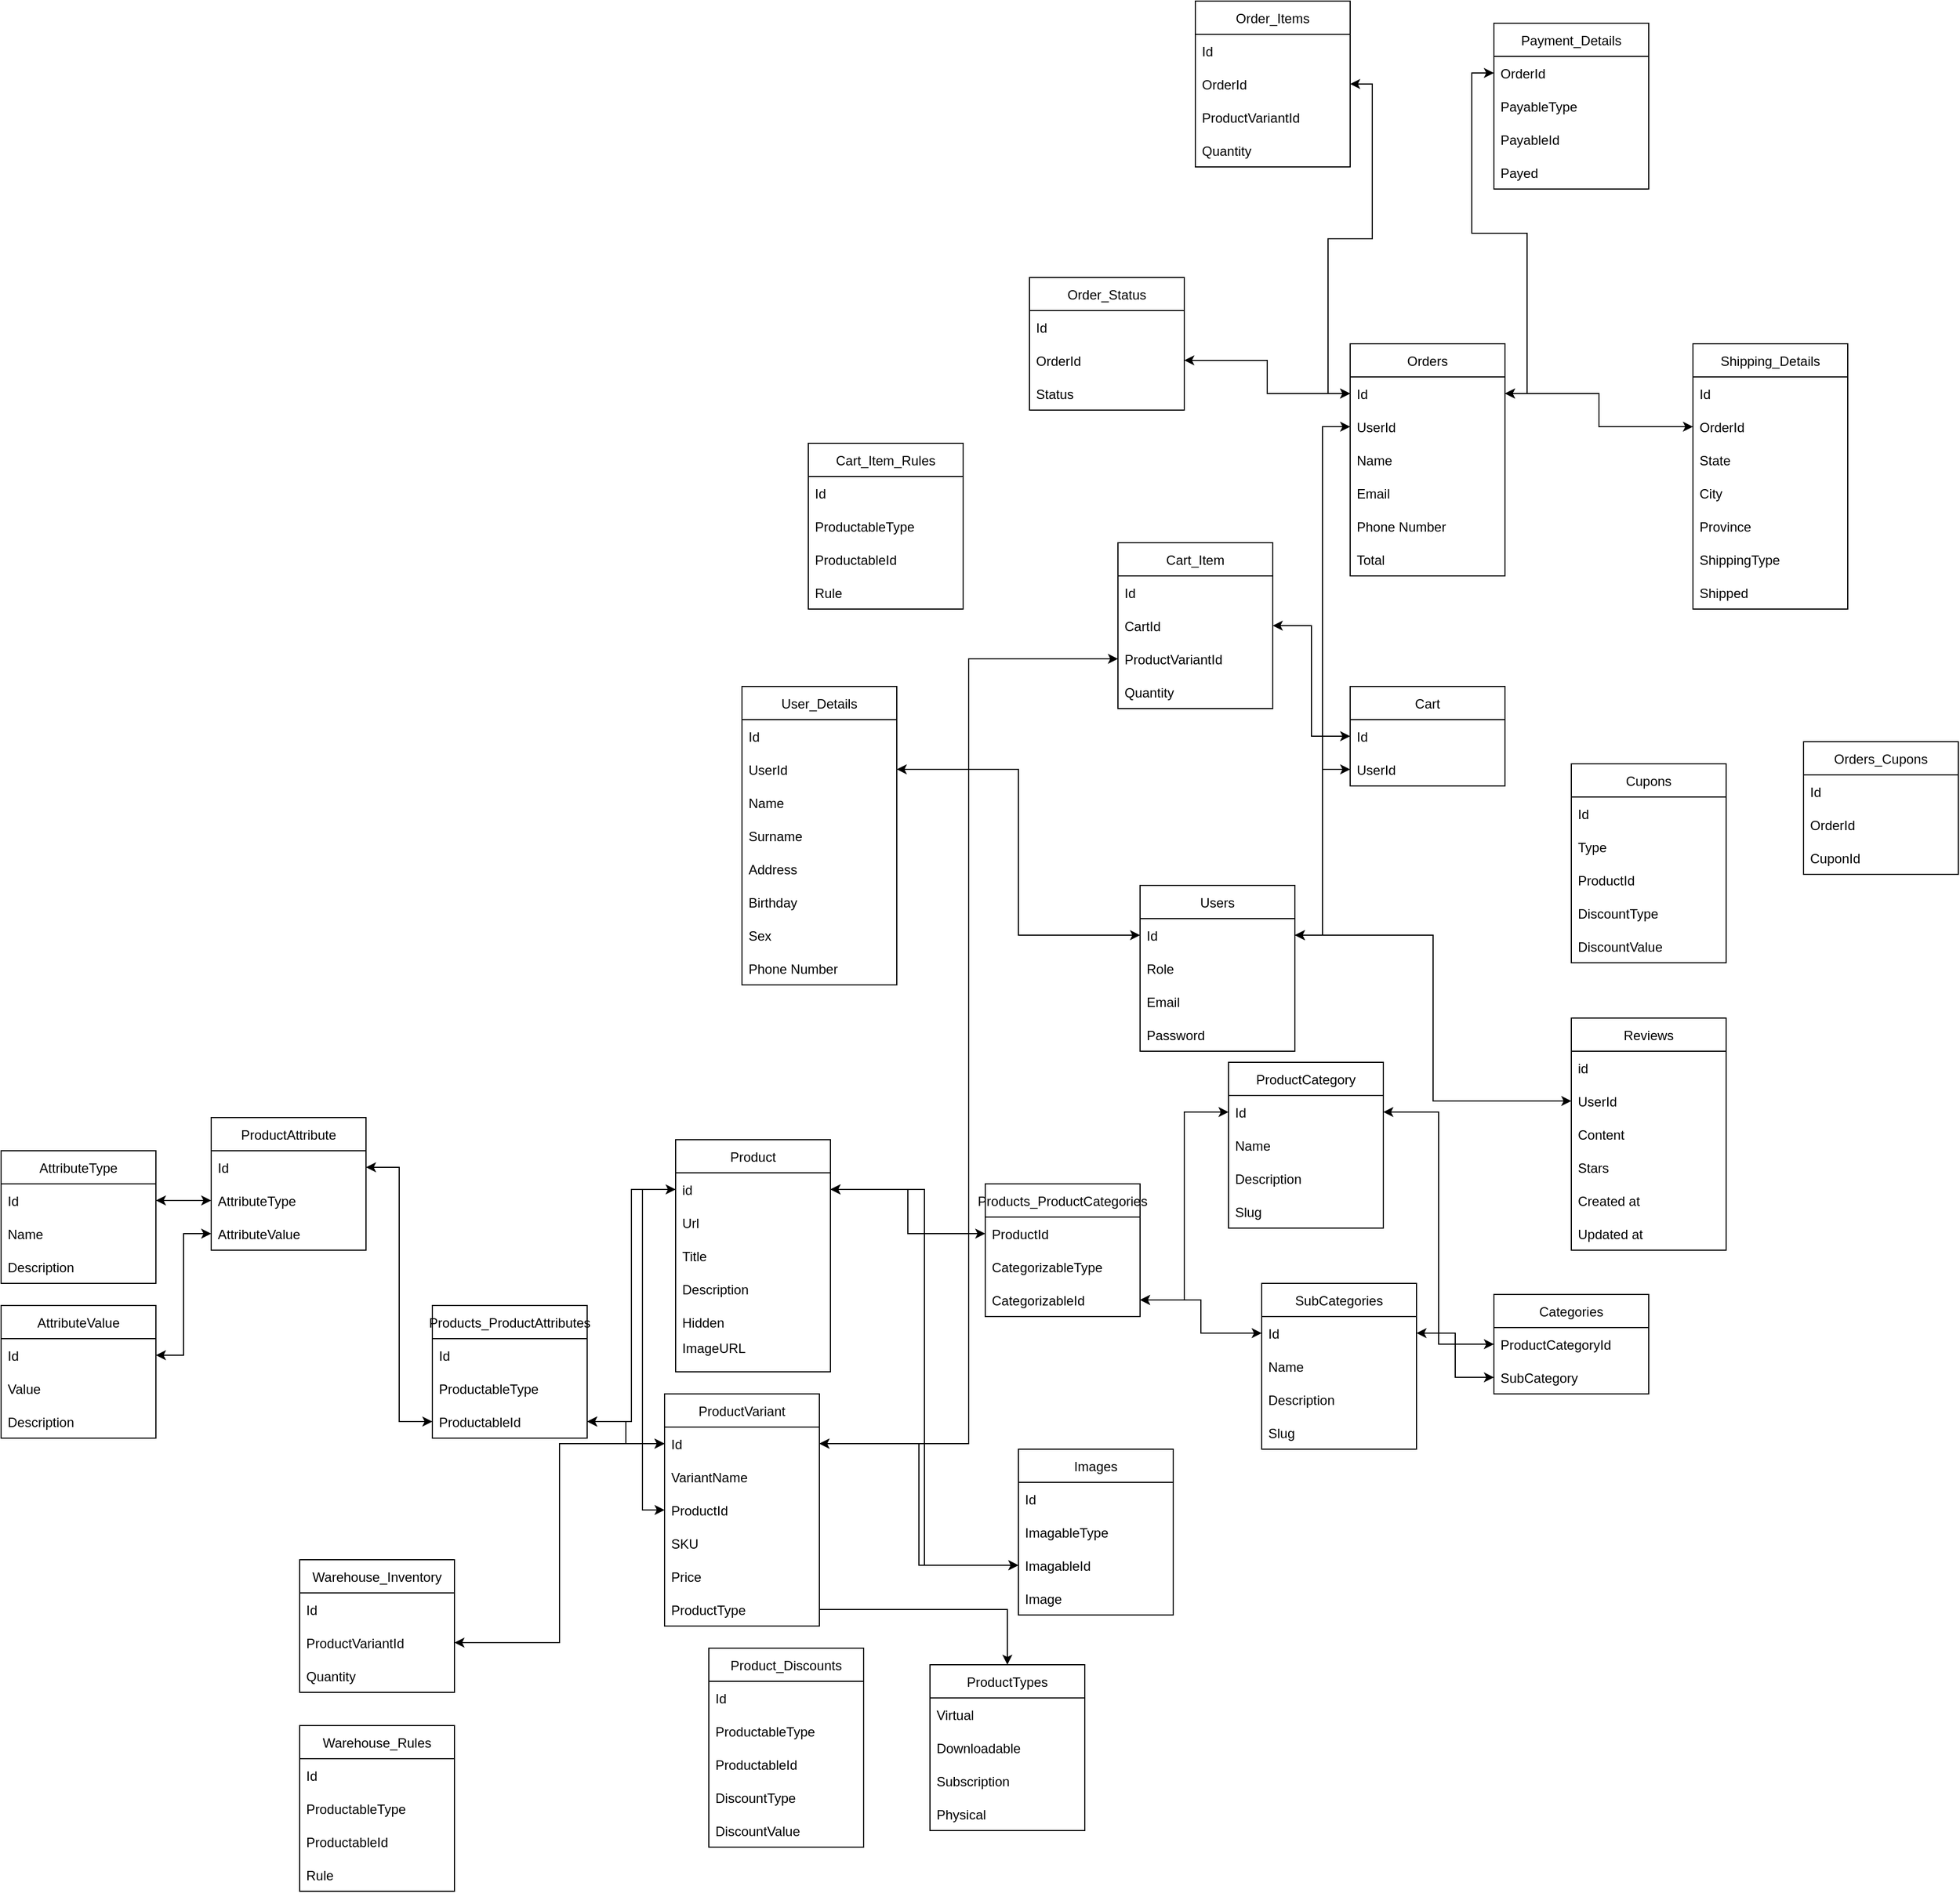 <mxfile version="20.5.1" type="device"><diagram name="Page-1" id="c4acf3e9-155e-7222-9cf6-157b1a14988f"><mxGraphModel dx="2272" dy="1862" grid="1" gridSize="10" guides="1" tooltips="1" connect="1" arrows="1" fold="1" page="1" pageScale="1" pageWidth="850" pageHeight="1100" background="none" math="0" shadow="0"><root><mxCell id="0"/><mxCell id="1" parent="0"/><mxCell id="267p7uYY_BhvJwHydD_r-7" value="Product" style="swimlane;fontStyle=0;childLayout=stackLayout;horizontal=1;startSize=30;horizontalStack=0;resizeParent=1;resizeParentMax=0;resizeLast=0;collapsible=1;marginBottom=0;" parent="1" vertex="1"><mxGeometry x="20" y="30" width="140" height="210" as="geometry"/></mxCell><mxCell id="267p7uYY_BhvJwHydD_r-8" value="id" style="text;strokeColor=none;fillColor=none;align=left;verticalAlign=middle;spacingLeft=4;spacingRight=4;overflow=hidden;points=[[0,0.5],[1,0.5]];portConstraint=eastwest;rotatable=0;" parent="267p7uYY_BhvJwHydD_r-7" vertex="1"><mxGeometry y="30" width="140" height="30" as="geometry"/></mxCell><mxCell id="267p7uYY_BhvJwHydD_r-135" value="Url" style="text;strokeColor=none;fillColor=none;align=left;verticalAlign=middle;spacingLeft=4;spacingRight=4;overflow=hidden;points=[[0,0.5],[1,0.5]];portConstraint=eastwest;rotatable=0;" parent="267p7uYY_BhvJwHydD_r-7" vertex="1"><mxGeometry y="60" width="140" height="30" as="geometry"/></mxCell><mxCell id="267p7uYY_BhvJwHydD_r-12" value="Title" style="text;strokeColor=none;fillColor=none;align=left;verticalAlign=middle;spacingLeft=4;spacingRight=4;overflow=hidden;points=[[0,0.5],[1,0.5]];portConstraint=eastwest;rotatable=0;" parent="267p7uYY_BhvJwHydD_r-7" vertex="1"><mxGeometry y="90" width="140" height="30" as="geometry"/></mxCell><mxCell id="267p7uYY_BhvJwHydD_r-10" value="Description" style="text;strokeColor=none;fillColor=none;align=left;verticalAlign=middle;spacingLeft=4;spacingRight=4;overflow=hidden;points=[[0,0.5],[1,0.5]];portConstraint=eastwest;rotatable=0;" parent="267p7uYY_BhvJwHydD_r-7" vertex="1"><mxGeometry y="120" width="140" height="30" as="geometry"/></mxCell><mxCell id="267p7uYY_BhvJwHydD_r-140" value="Hidden" style="text;strokeColor=none;fillColor=none;align=left;verticalAlign=middle;spacingLeft=4;spacingRight=4;overflow=hidden;points=[[0,0.5],[1,0.5]];portConstraint=eastwest;rotatable=0;" parent="267p7uYY_BhvJwHydD_r-7" vertex="1"><mxGeometry y="150" width="140" height="30" as="geometry"/></mxCell><mxCell id="26h3TBObjhRaQvZTEhC5-1" value="ImageURL&#10;" style="text;strokeColor=none;fillColor=none;align=left;verticalAlign=middle;spacingLeft=4;spacingRight=4;overflow=hidden;points=[[0,0.5],[1,0.5]];portConstraint=eastwest;rotatable=0;" parent="267p7uYY_BhvJwHydD_r-7" vertex="1"><mxGeometry y="180" width="140" height="30" as="geometry"/></mxCell><mxCell id="267p7uYY_BhvJwHydD_r-15" value="ProductVariant" style="swimlane;fontStyle=0;childLayout=stackLayout;horizontal=1;startSize=30;horizontalStack=0;resizeParent=1;resizeParentMax=0;resizeLast=0;collapsible=1;marginBottom=0;" parent="1" vertex="1"><mxGeometry x="10" y="260" width="140" height="210" as="geometry"/></mxCell><mxCell id="267p7uYY_BhvJwHydD_r-49" value="Id" style="text;strokeColor=none;fillColor=none;align=left;verticalAlign=middle;spacingLeft=4;spacingRight=4;overflow=hidden;points=[[0,0.5],[1,0.5]];portConstraint=eastwest;rotatable=0;" parent="267p7uYY_BhvJwHydD_r-15" vertex="1"><mxGeometry y="30" width="140" height="30" as="geometry"/></mxCell><mxCell id="267p7uYY_BhvJwHydD_r-16" value="VariantName" style="text;strokeColor=none;fillColor=none;align=left;verticalAlign=middle;spacingLeft=4;spacingRight=4;overflow=hidden;points=[[0,0.5],[1,0.5]];portConstraint=eastwest;rotatable=0;" parent="267p7uYY_BhvJwHydD_r-15" vertex="1"><mxGeometry y="60" width="140" height="30" as="geometry"/></mxCell><mxCell id="267p7uYY_BhvJwHydD_r-19" value="ProductId" style="text;strokeColor=none;fillColor=none;align=left;verticalAlign=middle;spacingLeft=4;spacingRight=4;overflow=hidden;points=[[0,0.5],[1,0.5]];portConstraint=eastwest;rotatable=0;" parent="267p7uYY_BhvJwHydD_r-15" vertex="1"><mxGeometry y="90" width="140" height="30" as="geometry"/></mxCell><mxCell id="267p7uYY_BhvJwHydD_r-47" value="SKU" style="text;strokeColor=none;fillColor=none;align=left;verticalAlign=middle;spacingLeft=4;spacingRight=4;overflow=hidden;points=[[0,0.5],[1,0.5]];portConstraint=eastwest;rotatable=0;" parent="267p7uYY_BhvJwHydD_r-15" vertex="1"><mxGeometry y="120" width="140" height="30" as="geometry"/></mxCell><mxCell id="26h3TBObjhRaQvZTEhC5-5" value="Price" style="text;strokeColor=none;fillColor=none;align=left;verticalAlign=middle;spacingLeft=4;spacingRight=4;overflow=hidden;points=[[0,0.5],[1,0.5]];portConstraint=eastwest;rotatable=0;" parent="267p7uYY_BhvJwHydD_r-15" vertex="1"><mxGeometry y="150" width="140" height="30" as="geometry"/></mxCell><mxCell id="267p7uYY_BhvJwHydD_r-18" value="ProductType" style="text;strokeColor=none;fillColor=none;align=left;verticalAlign=middle;spacingLeft=4;spacingRight=4;overflow=hidden;points=[[0,0.5],[1,0.5]];portConstraint=eastwest;rotatable=0;" parent="267p7uYY_BhvJwHydD_r-15" vertex="1"><mxGeometry y="180" width="140" height="30" as="geometry"/></mxCell><mxCell id="267p7uYY_BhvJwHydD_r-23" style="edgeStyle=orthogonalEdgeStyle;rounded=0;orthogonalLoop=1;jettySize=auto;html=1;exitX=0;exitY=0.5;exitDx=0;exitDy=0;startArrow=classic;startFill=1;" parent="1" source="267p7uYY_BhvJwHydD_r-19" target="267p7uYY_BhvJwHydD_r-8" edge="1"><mxGeometry relative="1" as="geometry"><mxPoint x="240" y="130" as="sourcePoint"/></mxGeometry></mxCell><mxCell id="267p7uYY_BhvJwHydD_r-24" value="ProductCategory" style="swimlane;fontStyle=0;childLayout=stackLayout;horizontal=1;startSize=30;horizontalStack=0;resizeParent=1;resizeParentMax=0;resizeLast=0;collapsible=1;marginBottom=0;" parent="1" vertex="1"><mxGeometry x="520" y="-40" width="140" height="150" as="geometry"/></mxCell><mxCell id="267p7uYY_BhvJwHydD_r-25" value="Id" style="text;strokeColor=none;fillColor=none;align=left;verticalAlign=middle;spacingLeft=4;spacingRight=4;overflow=hidden;points=[[0,0.5],[1,0.5]];portConstraint=eastwest;rotatable=0;" parent="267p7uYY_BhvJwHydD_r-24" vertex="1"><mxGeometry y="30" width="140" height="30" as="geometry"/></mxCell><mxCell id="267p7uYY_BhvJwHydD_r-188" value="Name" style="text;strokeColor=none;fillColor=none;align=left;verticalAlign=middle;spacingLeft=4;spacingRight=4;overflow=hidden;points=[[0,0.5],[1,0.5]];portConstraint=eastwest;rotatable=0;" parent="267p7uYY_BhvJwHydD_r-24" vertex="1"><mxGeometry y="60" width="140" height="30" as="geometry"/></mxCell><mxCell id="267p7uYY_BhvJwHydD_r-26" value="Description" style="text;strokeColor=none;fillColor=none;align=left;verticalAlign=middle;spacingLeft=4;spacingRight=4;overflow=hidden;points=[[0,0.5],[1,0.5]];portConstraint=eastwest;rotatable=0;" parent="267p7uYY_BhvJwHydD_r-24" vertex="1"><mxGeometry y="90" width="140" height="30" as="geometry"/></mxCell><mxCell id="267p7uYY_BhvJwHydD_r-87" value="Slug" style="text;strokeColor=none;fillColor=none;align=left;verticalAlign=middle;spacingLeft=4;spacingRight=4;overflow=hidden;points=[[0,0.5],[1,0.5]];portConstraint=eastwest;rotatable=0;" parent="267p7uYY_BhvJwHydD_r-24" vertex="1"><mxGeometry y="120" width="140" height="30" as="geometry"/></mxCell><mxCell id="267p7uYY_BhvJwHydD_r-28" value="Reviews" style="swimlane;fontStyle=0;childLayout=stackLayout;horizontal=1;startSize=30;horizontalStack=0;resizeParent=1;resizeParentMax=0;resizeLast=0;collapsible=1;marginBottom=0;" parent="1" vertex="1"><mxGeometry x="830" y="-80" width="140" height="210" as="geometry"/></mxCell><mxCell id="267p7uYY_BhvJwHydD_r-29" value="id" style="text;strokeColor=none;fillColor=none;align=left;verticalAlign=middle;spacingLeft=4;spacingRight=4;overflow=hidden;points=[[0,0.5],[1,0.5]];portConstraint=eastwest;rotatable=0;" parent="267p7uYY_BhvJwHydD_r-28" vertex="1"><mxGeometry y="30" width="140" height="30" as="geometry"/></mxCell><mxCell id="267p7uYY_BhvJwHydD_r-30" value="UserId" style="text;strokeColor=none;fillColor=none;align=left;verticalAlign=middle;spacingLeft=4;spacingRight=4;overflow=hidden;points=[[0,0.5],[1,0.5]];portConstraint=eastwest;rotatable=0;" parent="267p7uYY_BhvJwHydD_r-28" vertex="1"><mxGeometry y="60" width="140" height="30" as="geometry"/></mxCell><mxCell id="267p7uYY_BhvJwHydD_r-39" value="Content" style="text;strokeColor=none;fillColor=none;align=left;verticalAlign=middle;spacingLeft=4;spacingRight=4;overflow=hidden;points=[[0,0.5],[1,0.5]];portConstraint=eastwest;rotatable=0;" parent="267p7uYY_BhvJwHydD_r-28" vertex="1"><mxGeometry y="90" width="140" height="30" as="geometry"/></mxCell><mxCell id="267p7uYY_BhvJwHydD_r-146" value="Stars" style="text;strokeColor=none;fillColor=none;align=left;verticalAlign=middle;spacingLeft=4;spacingRight=4;overflow=hidden;points=[[0,0.5],[1,0.5]];portConstraint=eastwest;rotatable=0;" parent="267p7uYY_BhvJwHydD_r-28" vertex="1"><mxGeometry y="120" width="140" height="30" as="geometry"/></mxCell><mxCell id="267p7uYY_BhvJwHydD_r-38" value="Created at" style="text;strokeColor=none;fillColor=none;align=left;verticalAlign=middle;spacingLeft=4;spacingRight=4;overflow=hidden;points=[[0,0.5],[1,0.5]];portConstraint=eastwest;rotatable=0;" parent="267p7uYY_BhvJwHydD_r-28" vertex="1"><mxGeometry y="150" width="140" height="30" as="geometry"/></mxCell><mxCell id="267p7uYY_BhvJwHydD_r-31" value="Updated at" style="text;strokeColor=none;fillColor=none;align=left;verticalAlign=middle;spacingLeft=4;spacingRight=4;overflow=hidden;points=[[0,0.5],[1,0.5]];portConstraint=eastwest;rotatable=0;" parent="267p7uYY_BhvJwHydD_r-28" vertex="1"><mxGeometry y="180" width="140" height="30" as="geometry"/></mxCell><mxCell id="267p7uYY_BhvJwHydD_r-32" value="Users" style="swimlane;fontStyle=0;childLayout=stackLayout;horizontal=1;startSize=30;horizontalStack=0;resizeParent=1;resizeParentMax=0;resizeLast=0;collapsible=1;marginBottom=0;" parent="1" vertex="1"><mxGeometry x="440" y="-200" width="140" height="150" as="geometry"/></mxCell><mxCell id="267p7uYY_BhvJwHydD_r-33" value="Id" style="text;strokeColor=none;fillColor=none;align=left;verticalAlign=middle;spacingLeft=4;spacingRight=4;overflow=hidden;points=[[0,0.5],[1,0.5]];portConstraint=eastwest;rotatable=0;" parent="267p7uYY_BhvJwHydD_r-32" vertex="1"><mxGeometry y="30" width="140" height="30" as="geometry"/></mxCell><mxCell id="267p7uYY_BhvJwHydD_r-34" value="Role" style="text;strokeColor=none;fillColor=none;align=left;verticalAlign=middle;spacingLeft=4;spacingRight=4;overflow=hidden;points=[[0,0.5],[1,0.5]];portConstraint=eastwest;rotatable=0;" parent="267p7uYY_BhvJwHydD_r-32" vertex="1"><mxGeometry y="60" width="140" height="30" as="geometry"/></mxCell><mxCell id="267p7uYY_BhvJwHydD_r-36" value="Email" style="text;strokeColor=none;fillColor=none;align=left;verticalAlign=middle;spacingLeft=4;spacingRight=4;overflow=hidden;points=[[0,0.5],[1,0.5]];portConstraint=eastwest;rotatable=0;" parent="267p7uYY_BhvJwHydD_r-32" vertex="1"><mxGeometry y="90" width="140" height="30" as="geometry"/></mxCell><mxCell id="267p7uYY_BhvJwHydD_r-35" value="Password" style="text;strokeColor=none;fillColor=none;align=left;verticalAlign=middle;spacingLeft=4;spacingRight=4;overflow=hidden;points=[[0,0.5],[1,0.5]];portConstraint=eastwest;rotatable=0;" parent="267p7uYY_BhvJwHydD_r-32" vertex="1"><mxGeometry y="120" width="140" height="30" as="geometry"/></mxCell><mxCell id="267p7uYY_BhvJwHydD_r-37" style="edgeStyle=orthogonalEdgeStyle;rounded=0;orthogonalLoop=1;jettySize=auto;html=1;startArrow=classic;startFill=1;" parent="1" source="267p7uYY_BhvJwHydD_r-30" target="267p7uYY_BhvJwHydD_r-33" edge="1"><mxGeometry relative="1" as="geometry"/></mxCell><mxCell id="267p7uYY_BhvJwHydD_r-41" value="Products_ProductCategories" style="swimlane;fontStyle=0;childLayout=stackLayout;horizontal=1;startSize=30;horizontalStack=0;resizeParent=1;resizeParentMax=0;resizeLast=0;collapsible=1;marginBottom=0;" parent="1" vertex="1"><mxGeometry x="300" y="70" width="140" height="120" as="geometry"/></mxCell><mxCell id="267p7uYY_BhvJwHydD_r-42" value="ProductId" style="text;strokeColor=none;fillColor=none;align=left;verticalAlign=middle;spacingLeft=4;spacingRight=4;overflow=hidden;points=[[0,0.5],[1,0.5]];portConstraint=eastwest;rotatable=0;" parent="267p7uYY_BhvJwHydD_r-41" vertex="1"><mxGeometry y="30" width="140" height="30" as="geometry"/></mxCell><mxCell id="267p7uYY_BhvJwHydD_r-190" value="CategorizableType" style="text;strokeColor=none;fillColor=none;align=left;verticalAlign=middle;spacingLeft=4;spacingRight=4;overflow=hidden;points=[[0,0.5],[1,0.5]];portConstraint=eastwest;rotatable=0;" parent="267p7uYY_BhvJwHydD_r-41" vertex="1"><mxGeometry y="60" width="140" height="30" as="geometry"/></mxCell><mxCell id="267p7uYY_BhvJwHydD_r-43" value="CategorizableId" style="text;strokeColor=none;fillColor=none;align=left;verticalAlign=middle;spacingLeft=4;spacingRight=4;overflow=hidden;points=[[0,0.5],[1,0.5]];portConstraint=eastwest;rotatable=0;" parent="267p7uYY_BhvJwHydD_r-41" vertex="1"><mxGeometry y="90" width="140" height="30" as="geometry"/></mxCell><mxCell id="267p7uYY_BhvJwHydD_r-45" style="edgeStyle=orthogonalEdgeStyle;rounded=0;orthogonalLoop=1;jettySize=auto;html=1;startArrow=classic;startFill=1;" parent="1" source="267p7uYY_BhvJwHydD_r-25" target="267p7uYY_BhvJwHydD_r-43" edge="1"><mxGeometry relative="1" as="geometry"/></mxCell><mxCell id="267p7uYY_BhvJwHydD_r-46" style="edgeStyle=orthogonalEdgeStyle;rounded=0;orthogonalLoop=1;jettySize=auto;html=1;startArrow=classic;startFill=1;" parent="1" source="267p7uYY_BhvJwHydD_r-8" target="267p7uYY_BhvJwHydD_r-42" edge="1"><mxGeometry relative="1" as="geometry"/></mxCell><mxCell id="267p7uYY_BhvJwHydD_r-50" value="Images" style="swimlane;fontStyle=0;childLayout=stackLayout;horizontal=1;startSize=30;horizontalStack=0;resizeParent=1;resizeParentMax=0;resizeLast=0;collapsible=1;marginBottom=0;" parent="1" vertex="1"><mxGeometry x="330" y="310" width="140" height="150" as="geometry"/></mxCell><mxCell id="267p7uYY_BhvJwHydD_r-52" value="Id" style="text;strokeColor=none;fillColor=none;align=left;verticalAlign=middle;spacingLeft=4;spacingRight=4;overflow=hidden;points=[[0,0.5],[1,0.5]];portConstraint=eastwest;rotatable=0;" parent="267p7uYY_BhvJwHydD_r-50" vertex="1"><mxGeometry y="30" width="140" height="30" as="geometry"/></mxCell><mxCell id="267p7uYY_BhvJwHydD_r-53" value="ImagableType" style="text;strokeColor=none;fillColor=none;align=left;verticalAlign=middle;spacingLeft=4;spacingRight=4;overflow=hidden;points=[[0,0.5],[1,0.5]];portConstraint=eastwest;rotatable=0;" parent="267p7uYY_BhvJwHydD_r-50" vertex="1"><mxGeometry y="60" width="140" height="30" as="geometry"/></mxCell><mxCell id="267p7uYY_BhvJwHydD_r-55" value="ImagableId" style="text;strokeColor=none;fillColor=none;align=left;verticalAlign=middle;spacingLeft=4;spacingRight=4;overflow=hidden;points=[[0,0.5],[1,0.5]];portConstraint=eastwest;rotatable=0;" parent="267p7uYY_BhvJwHydD_r-50" vertex="1"><mxGeometry y="90" width="140" height="30" as="geometry"/></mxCell><mxCell id="267p7uYY_BhvJwHydD_r-54" value="Image" style="text;strokeColor=none;fillColor=none;align=left;verticalAlign=middle;spacingLeft=4;spacingRight=4;overflow=hidden;points=[[0,0.5],[1,0.5]];portConstraint=eastwest;rotatable=0;" parent="267p7uYY_BhvJwHydD_r-50" vertex="1"><mxGeometry y="120" width="140" height="30" as="geometry"/></mxCell><mxCell id="267p7uYY_BhvJwHydD_r-57" style="edgeStyle=orthogonalEdgeStyle;rounded=0;orthogonalLoop=1;jettySize=auto;html=1;startArrow=classic;startFill=1;" parent="1" source="267p7uYY_BhvJwHydD_r-55" target="267p7uYY_BhvJwHydD_r-49" edge="1"><mxGeometry relative="1" as="geometry"/></mxCell><mxCell id="267p7uYY_BhvJwHydD_r-58" style="edgeStyle=orthogonalEdgeStyle;rounded=0;orthogonalLoop=1;jettySize=auto;html=1;startArrow=classic;startFill=1;" parent="1" source="267p7uYY_BhvJwHydD_r-8" target="267p7uYY_BhvJwHydD_r-55" edge="1"><mxGeometry relative="1" as="geometry"/></mxCell><mxCell id="267p7uYY_BhvJwHydD_r-59" value="ProductAttribute" style="swimlane;fontStyle=0;childLayout=stackLayout;horizontal=1;startSize=30;horizontalStack=0;resizeParent=1;resizeParentMax=0;resizeLast=0;collapsible=1;marginBottom=0;" parent="1" vertex="1"><mxGeometry x="-400" y="10" width="140" height="120" as="geometry"/></mxCell><mxCell id="267p7uYY_BhvJwHydD_r-60" value="Id" style="text;strokeColor=none;fillColor=none;align=left;verticalAlign=middle;spacingLeft=4;spacingRight=4;overflow=hidden;points=[[0,0.5],[1,0.5]];portConstraint=eastwest;rotatable=0;" parent="267p7uYY_BhvJwHydD_r-59" vertex="1"><mxGeometry y="30" width="140" height="30" as="geometry"/></mxCell><mxCell id="267p7uYY_BhvJwHydD_r-61" value="AttributeType" style="text;strokeColor=none;fillColor=none;align=left;verticalAlign=middle;spacingLeft=4;spacingRight=4;overflow=hidden;points=[[0,0.5],[1,0.5]];portConstraint=eastwest;rotatable=0;" parent="267p7uYY_BhvJwHydD_r-59" vertex="1"><mxGeometry y="60" width="140" height="30" as="geometry"/></mxCell><mxCell id="267p7uYY_BhvJwHydD_r-62" value="AttributeValue" style="text;strokeColor=none;fillColor=none;align=left;verticalAlign=middle;spacingLeft=4;spacingRight=4;overflow=hidden;points=[[0,0.5],[1,0.5]];portConstraint=eastwest;rotatable=0;" parent="267p7uYY_BhvJwHydD_r-59" vertex="1"><mxGeometry y="90" width="140" height="30" as="geometry"/></mxCell><mxCell id="267p7uYY_BhvJwHydD_r-63" value="AttributeType" style="swimlane;fontStyle=0;childLayout=stackLayout;horizontal=1;startSize=30;horizontalStack=0;resizeParent=1;resizeParentMax=0;resizeLast=0;collapsible=1;marginBottom=0;" parent="1" vertex="1"><mxGeometry x="-590" y="40" width="140" height="120" as="geometry"/></mxCell><mxCell id="267p7uYY_BhvJwHydD_r-64" value="Id " style="text;strokeColor=none;fillColor=none;align=left;verticalAlign=middle;spacingLeft=4;spacingRight=4;overflow=hidden;points=[[0,0.5],[1,0.5]];portConstraint=eastwest;rotatable=0;" parent="267p7uYY_BhvJwHydD_r-63" vertex="1"><mxGeometry y="30" width="140" height="30" as="geometry"/></mxCell><mxCell id="267p7uYY_BhvJwHydD_r-65" value="Name" style="text;strokeColor=none;fillColor=none;align=left;verticalAlign=middle;spacingLeft=4;spacingRight=4;overflow=hidden;points=[[0,0.5],[1,0.5]];portConstraint=eastwest;rotatable=0;" parent="267p7uYY_BhvJwHydD_r-63" vertex="1"><mxGeometry y="60" width="140" height="30" as="geometry"/></mxCell><mxCell id="267p7uYY_BhvJwHydD_r-66" value="Description" style="text;strokeColor=none;fillColor=none;align=left;verticalAlign=middle;spacingLeft=4;spacingRight=4;overflow=hidden;points=[[0,0.5],[1,0.5]];portConstraint=eastwest;rotatable=0;" parent="267p7uYY_BhvJwHydD_r-63" vertex="1"><mxGeometry y="90" width="140" height="30" as="geometry"/></mxCell><mxCell id="267p7uYY_BhvJwHydD_r-67" value="AttributeValue" style="swimlane;fontStyle=0;childLayout=stackLayout;horizontal=1;startSize=30;horizontalStack=0;resizeParent=1;resizeParentMax=0;resizeLast=0;collapsible=1;marginBottom=0;" parent="1" vertex="1"><mxGeometry x="-590" y="180" width="140" height="120" as="geometry"/></mxCell><mxCell id="267p7uYY_BhvJwHydD_r-68" value="Id " style="text;strokeColor=none;fillColor=none;align=left;verticalAlign=middle;spacingLeft=4;spacingRight=4;overflow=hidden;points=[[0,0.5],[1,0.5]];portConstraint=eastwest;rotatable=0;" parent="267p7uYY_BhvJwHydD_r-67" vertex="1"><mxGeometry y="30" width="140" height="30" as="geometry"/></mxCell><mxCell id="267p7uYY_BhvJwHydD_r-69" value="Value" style="text;strokeColor=none;fillColor=none;align=left;verticalAlign=middle;spacingLeft=4;spacingRight=4;overflow=hidden;points=[[0,0.5],[1,0.5]];portConstraint=eastwest;rotatable=0;" parent="267p7uYY_BhvJwHydD_r-67" vertex="1"><mxGeometry y="60" width="140" height="30" as="geometry"/></mxCell><mxCell id="267p7uYY_BhvJwHydD_r-70" value="Description" style="text;strokeColor=none;fillColor=none;align=left;verticalAlign=middle;spacingLeft=4;spacingRight=4;overflow=hidden;points=[[0,0.5],[1,0.5]];portConstraint=eastwest;rotatable=0;" parent="267p7uYY_BhvJwHydD_r-67" vertex="1"><mxGeometry y="90" width="140" height="30" as="geometry"/></mxCell><mxCell id="267p7uYY_BhvJwHydD_r-72" style="edgeStyle=orthogonalEdgeStyle;rounded=0;orthogonalLoop=1;jettySize=auto;html=1;startArrow=classic;startFill=1;" parent="1" source="267p7uYY_BhvJwHydD_r-61" target="267p7uYY_BhvJwHydD_r-64" edge="1"><mxGeometry relative="1" as="geometry"/></mxCell><mxCell id="267p7uYY_BhvJwHydD_r-73" style="edgeStyle=orthogonalEdgeStyle;rounded=0;orthogonalLoop=1;jettySize=auto;html=1;startArrow=classic;startFill=1;" parent="1" source="267p7uYY_BhvJwHydD_r-62" target="267p7uYY_BhvJwHydD_r-68" edge="1"><mxGeometry relative="1" as="geometry"/></mxCell><mxCell id="267p7uYY_BhvJwHydD_r-74" value="Products_ProductAttributes" style="swimlane;fontStyle=0;childLayout=stackLayout;horizontal=1;startSize=30;horizontalStack=0;resizeParent=1;resizeParentMax=0;resizeLast=0;collapsible=1;marginBottom=0;" parent="1" vertex="1"><mxGeometry x="-200" y="180" width="140" height="120" as="geometry"/></mxCell><mxCell id="267p7uYY_BhvJwHydD_r-75" value="Id" style="text;strokeColor=none;fillColor=none;align=left;verticalAlign=middle;spacingLeft=4;spacingRight=4;overflow=hidden;points=[[0,0.5],[1,0.5]];portConstraint=eastwest;rotatable=0;" parent="267p7uYY_BhvJwHydD_r-74" vertex="1"><mxGeometry y="30" width="140" height="30" as="geometry"/></mxCell><mxCell id="267p7uYY_BhvJwHydD_r-76" value="ProductableType" style="text;strokeColor=none;fillColor=none;align=left;verticalAlign=middle;spacingLeft=4;spacingRight=4;overflow=hidden;points=[[0,0.5],[1,0.5]];portConstraint=eastwest;rotatable=0;" parent="267p7uYY_BhvJwHydD_r-74" vertex="1"><mxGeometry y="60" width="140" height="30" as="geometry"/></mxCell><mxCell id="267p7uYY_BhvJwHydD_r-77" value="ProductableId" style="text;strokeColor=none;fillColor=none;align=left;verticalAlign=middle;spacingLeft=4;spacingRight=4;overflow=hidden;points=[[0,0.5],[1,0.5]];portConstraint=eastwest;rotatable=0;" parent="267p7uYY_BhvJwHydD_r-74" vertex="1"><mxGeometry y="90" width="140" height="30" as="geometry"/></mxCell><mxCell id="267p7uYY_BhvJwHydD_r-78" style="edgeStyle=orthogonalEdgeStyle;rounded=0;orthogonalLoop=1;jettySize=auto;html=1;startArrow=classic;startFill=1;" parent="1" source="267p7uYY_BhvJwHydD_r-77" target="267p7uYY_BhvJwHydD_r-60" edge="1"><mxGeometry relative="1" as="geometry"/></mxCell><mxCell id="267p7uYY_BhvJwHydD_r-79" style="edgeStyle=orthogonalEdgeStyle;rounded=0;orthogonalLoop=1;jettySize=auto;html=1;startArrow=classic;startFill=1;" parent="1" source="267p7uYY_BhvJwHydD_r-77" target="267p7uYY_BhvJwHydD_r-49" edge="1"><mxGeometry relative="1" as="geometry"/></mxCell><mxCell id="267p7uYY_BhvJwHydD_r-80" value="User_Details" style="swimlane;fontStyle=0;childLayout=stackLayout;horizontal=1;startSize=30;horizontalStack=0;resizeParent=1;resizeParentMax=0;resizeLast=0;collapsible=1;marginBottom=0;" parent="1" vertex="1"><mxGeometry x="80" y="-380" width="140" height="270" as="geometry"/></mxCell><mxCell id="267p7uYY_BhvJwHydD_r-81" value="Id" style="text;strokeColor=none;fillColor=none;align=left;verticalAlign=middle;spacingLeft=4;spacingRight=4;overflow=hidden;points=[[0,0.5],[1,0.5]];portConstraint=eastwest;rotatable=0;" parent="267p7uYY_BhvJwHydD_r-80" vertex="1"><mxGeometry y="30" width="140" height="30" as="geometry"/></mxCell><mxCell id="267p7uYY_BhvJwHydD_r-82" value="UserId" style="text;strokeColor=none;fillColor=none;align=left;verticalAlign=middle;spacingLeft=4;spacingRight=4;overflow=hidden;points=[[0,0.5],[1,0.5]];portConstraint=eastwest;rotatable=0;" parent="267p7uYY_BhvJwHydD_r-80" vertex="1"><mxGeometry y="60" width="140" height="30" as="geometry"/></mxCell><mxCell id="267p7uYY_BhvJwHydD_r-83" value="Name" style="text;strokeColor=none;fillColor=none;align=left;verticalAlign=middle;spacingLeft=4;spacingRight=4;overflow=hidden;points=[[0,0.5],[1,0.5]];portConstraint=eastwest;rotatable=0;" parent="267p7uYY_BhvJwHydD_r-80" vertex="1"><mxGeometry y="90" width="140" height="30" as="geometry"/></mxCell><mxCell id="267p7uYY_BhvJwHydD_r-103" value="Surname" style="text;strokeColor=none;fillColor=none;align=left;verticalAlign=middle;spacingLeft=4;spacingRight=4;overflow=hidden;points=[[0,0.5],[1,0.5]];portConstraint=eastwest;rotatable=0;" parent="267p7uYY_BhvJwHydD_r-80" vertex="1"><mxGeometry y="120" width="140" height="30" as="geometry"/></mxCell><mxCell id="267p7uYY_BhvJwHydD_r-102" value="Address" style="text;strokeColor=none;fillColor=none;align=left;verticalAlign=middle;spacingLeft=4;spacingRight=4;overflow=hidden;points=[[0,0.5],[1,0.5]];portConstraint=eastwest;rotatable=0;" parent="267p7uYY_BhvJwHydD_r-80" vertex="1"><mxGeometry y="150" width="140" height="30" as="geometry"/></mxCell><mxCell id="267p7uYY_BhvJwHydD_r-100" value="Birthday" style="text;strokeColor=none;fillColor=none;align=left;verticalAlign=middle;spacingLeft=4;spacingRight=4;overflow=hidden;points=[[0,0.5],[1,0.5]];portConstraint=eastwest;rotatable=0;" parent="267p7uYY_BhvJwHydD_r-80" vertex="1"><mxGeometry y="180" width="140" height="30" as="geometry"/></mxCell><mxCell id="267p7uYY_BhvJwHydD_r-101" value="Sex" style="text;strokeColor=none;fillColor=none;align=left;verticalAlign=middle;spacingLeft=4;spacingRight=4;overflow=hidden;points=[[0,0.5],[1,0.5]];portConstraint=eastwest;rotatable=0;" parent="267p7uYY_BhvJwHydD_r-80" vertex="1"><mxGeometry y="210" width="140" height="30" as="geometry"/></mxCell><mxCell id="267p7uYY_BhvJwHydD_r-123" value="Phone Number" style="text;strokeColor=none;fillColor=none;align=left;verticalAlign=middle;spacingLeft=4;spacingRight=4;overflow=hidden;points=[[0,0.5],[1,0.5]];portConstraint=eastwest;rotatable=0;" parent="267p7uYY_BhvJwHydD_r-80" vertex="1"><mxGeometry y="240" width="140" height="30" as="geometry"/></mxCell><mxCell id="267p7uYY_BhvJwHydD_r-85" style="edgeStyle=orthogonalEdgeStyle;rounded=0;orthogonalLoop=1;jettySize=auto;html=1;entryX=0;entryY=0.5;entryDx=0;entryDy=0;startArrow=classic;startFill=1;" parent="1" source="267p7uYY_BhvJwHydD_r-82" target="267p7uYY_BhvJwHydD_r-33" edge="1"><mxGeometry relative="1" as="geometry"/></mxCell><mxCell id="267p7uYY_BhvJwHydD_r-89" value="Cart" style="swimlane;fontStyle=0;childLayout=stackLayout;horizontal=1;startSize=30;horizontalStack=0;resizeParent=1;resizeParentMax=0;resizeLast=0;collapsible=1;marginBottom=0;" parent="1" vertex="1"><mxGeometry x="630" y="-380" width="140" height="90" as="geometry"/></mxCell><mxCell id="267p7uYY_BhvJwHydD_r-90" value="Id" style="text;strokeColor=none;fillColor=none;align=left;verticalAlign=middle;spacingLeft=4;spacingRight=4;overflow=hidden;points=[[0,0.5],[1,0.5]];portConstraint=eastwest;rotatable=0;" parent="267p7uYY_BhvJwHydD_r-89" vertex="1"><mxGeometry y="30" width="140" height="30" as="geometry"/></mxCell><mxCell id="267p7uYY_BhvJwHydD_r-91" value="UserId" style="text;strokeColor=none;fillColor=none;align=left;verticalAlign=middle;spacingLeft=4;spacingRight=4;overflow=hidden;points=[[0,0.5],[1,0.5]];portConstraint=eastwest;rotatable=0;" parent="267p7uYY_BhvJwHydD_r-89" vertex="1"><mxGeometry y="60" width="140" height="30" as="geometry"/></mxCell><mxCell id="267p7uYY_BhvJwHydD_r-93" style="edgeStyle=orthogonalEdgeStyle;rounded=0;orthogonalLoop=1;jettySize=auto;html=1;startArrow=none;startFill=0;endArrow=classic;endFill=1;" parent="1" source="267p7uYY_BhvJwHydD_r-33" target="267p7uYY_BhvJwHydD_r-91" edge="1"><mxGeometry relative="1" as="geometry"/></mxCell><mxCell id="267p7uYY_BhvJwHydD_r-94" value="Cart_Item" style="swimlane;fontStyle=0;childLayout=stackLayout;horizontal=1;startSize=30;horizontalStack=0;resizeParent=1;resizeParentMax=0;resizeLast=0;collapsible=1;marginBottom=0;" parent="1" vertex="1"><mxGeometry x="420" y="-510" width="140" height="150" as="geometry"/></mxCell><mxCell id="267p7uYY_BhvJwHydD_r-95" value="Id" style="text;strokeColor=none;fillColor=none;align=left;verticalAlign=middle;spacingLeft=4;spacingRight=4;overflow=hidden;points=[[0,0.5],[1,0.5]];portConstraint=eastwest;rotatable=0;" parent="267p7uYY_BhvJwHydD_r-94" vertex="1"><mxGeometry y="30" width="140" height="30" as="geometry"/></mxCell><mxCell id="267p7uYY_BhvJwHydD_r-96" value="CartId" style="text;strokeColor=none;fillColor=none;align=left;verticalAlign=middle;spacingLeft=4;spacingRight=4;overflow=hidden;points=[[0,0.5],[1,0.5]];portConstraint=eastwest;rotatable=0;" parent="267p7uYY_BhvJwHydD_r-94" vertex="1"><mxGeometry y="60" width="140" height="30" as="geometry"/></mxCell><mxCell id="267p7uYY_BhvJwHydD_r-97" value="ProductVariantId" style="text;strokeColor=none;fillColor=none;align=left;verticalAlign=middle;spacingLeft=4;spacingRight=4;overflow=hidden;points=[[0,0.5],[1,0.5]];portConstraint=eastwest;rotatable=0;" parent="267p7uYY_BhvJwHydD_r-94" vertex="1"><mxGeometry y="90" width="140" height="30" as="geometry"/></mxCell><mxCell id="267p7uYY_BhvJwHydD_r-167" value="Quantity" style="text;strokeColor=none;fillColor=none;align=left;verticalAlign=middle;spacingLeft=4;spacingRight=4;overflow=hidden;points=[[0,0.5],[1,0.5]];portConstraint=eastwest;rotatable=0;" parent="267p7uYY_BhvJwHydD_r-94" vertex="1"><mxGeometry y="120" width="140" height="30" as="geometry"/></mxCell><mxCell id="267p7uYY_BhvJwHydD_r-98" style="edgeStyle=orthogonalEdgeStyle;rounded=0;orthogonalLoop=1;jettySize=auto;html=1;entryX=0;entryY=0.5;entryDx=0;entryDy=0;startArrow=classic;startFill=1;endArrow=classic;endFill=1;" parent="1" source="267p7uYY_BhvJwHydD_r-96" target="267p7uYY_BhvJwHydD_r-90" edge="1"><mxGeometry relative="1" as="geometry"/></mxCell><mxCell id="267p7uYY_BhvJwHydD_r-99" style="edgeStyle=orthogonalEdgeStyle;rounded=0;orthogonalLoop=1;jettySize=auto;html=1;startArrow=classic;startFill=1;endArrow=classic;endFill=1;" parent="1" source="267p7uYY_BhvJwHydD_r-97" target="267p7uYY_BhvJwHydD_r-49" edge="1"><mxGeometry relative="1" as="geometry"/></mxCell><mxCell id="267p7uYY_BhvJwHydD_r-104" value="Orders" style="swimlane;fontStyle=0;childLayout=stackLayout;horizontal=1;startSize=30;horizontalStack=0;resizeParent=1;resizeParentMax=0;resizeLast=0;collapsible=1;marginBottom=0;" parent="1" vertex="1"><mxGeometry x="630" y="-690" width="140" height="210" as="geometry"/></mxCell><mxCell id="267p7uYY_BhvJwHydD_r-105" value="Id" style="text;strokeColor=none;fillColor=none;align=left;verticalAlign=middle;spacingLeft=4;spacingRight=4;overflow=hidden;points=[[0,0.5],[1,0.5]];portConstraint=eastwest;rotatable=0;" parent="267p7uYY_BhvJwHydD_r-104" vertex="1"><mxGeometry y="30" width="140" height="30" as="geometry"/></mxCell><mxCell id="267p7uYY_BhvJwHydD_r-106" value="UserId" style="text;strokeColor=none;fillColor=none;align=left;verticalAlign=middle;spacingLeft=4;spacingRight=4;overflow=hidden;points=[[0,0.5],[1,0.5]];portConstraint=eastwest;rotatable=0;" parent="267p7uYY_BhvJwHydD_r-104" vertex="1"><mxGeometry y="60" width="140" height="30" as="geometry"/></mxCell><mxCell id="267p7uYY_BhvJwHydD_r-138" value="Name" style="text;strokeColor=none;fillColor=none;align=left;verticalAlign=middle;spacingLeft=4;spacingRight=4;overflow=hidden;points=[[0,0.5],[1,0.5]];portConstraint=eastwest;rotatable=0;" parent="267p7uYY_BhvJwHydD_r-104" vertex="1"><mxGeometry y="90" width="140" height="30" as="geometry"/></mxCell><mxCell id="267p7uYY_BhvJwHydD_r-137" value="Email" style="text;strokeColor=none;fillColor=none;align=left;verticalAlign=middle;spacingLeft=4;spacingRight=4;overflow=hidden;points=[[0,0.5],[1,0.5]];portConstraint=eastwest;rotatable=0;" parent="267p7uYY_BhvJwHydD_r-104" vertex="1"><mxGeometry y="120" width="140" height="30" as="geometry"/></mxCell><mxCell id="267p7uYY_BhvJwHydD_r-168" value="Phone Number" style="text;strokeColor=none;fillColor=none;align=left;verticalAlign=middle;spacingLeft=4;spacingRight=4;overflow=hidden;points=[[0,0.5],[1,0.5]];portConstraint=eastwest;rotatable=0;" parent="267p7uYY_BhvJwHydD_r-104" vertex="1"><mxGeometry y="150" width="140" height="30" as="geometry"/></mxCell><mxCell id="267p7uYY_BhvJwHydD_r-107" value="Total" style="text;strokeColor=none;fillColor=none;align=left;verticalAlign=middle;spacingLeft=4;spacingRight=4;overflow=hidden;points=[[0,0.5],[1,0.5]];portConstraint=eastwest;rotatable=0;" parent="267p7uYY_BhvJwHydD_r-104" vertex="1"><mxGeometry y="180" width="140" height="30" as="geometry"/></mxCell><mxCell id="267p7uYY_BhvJwHydD_r-108" style="edgeStyle=orthogonalEdgeStyle;rounded=0;orthogonalLoop=1;jettySize=auto;html=1;startArrow=classic;startFill=1;endArrow=classic;endFill=1;" parent="1" source="267p7uYY_BhvJwHydD_r-106" target="267p7uYY_BhvJwHydD_r-33" edge="1"><mxGeometry relative="1" as="geometry"/></mxCell><mxCell id="267p7uYY_BhvJwHydD_r-110" value="Shipping_Details" style="swimlane;fontStyle=0;childLayout=stackLayout;horizontal=1;startSize=30;horizontalStack=0;resizeParent=1;resizeParentMax=0;resizeLast=0;collapsible=1;marginBottom=0;" parent="1" vertex="1"><mxGeometry x="940" y="-690" width="140" height="240" as="geometry"/></mxCell><mxCell id="267p7uYY_BhvJwHydD_r-111" value="Id" style="text;strokeColor=none;fillColor=none;align=left;verticalAlign=middle;spacingLeft=4;spacingRight=4;overflow=hidden;points=[[0,0.5],[1,0.5]];portConstraint=eastwest;rotatable=0;" parent="267p7uYY_BhvJwHydD_r-110" vertex="1"><mxGeometry y="30" width="140" height="30" as="geometry"/></mxCell><mxCell id="267p7uYY_BhvJwHydD_r-112" value="OrderId" style="text;strokeColor=none;fillColor=none;align=left;verticalAlign=middle;spacingLeft=4;spacingRight=4;overflow=hidden;points=[[0,0.5],[1,0.5]];portConstraint=eastwest;rotatable=0;" parent="267p7uYY_BhvJwHydD_r-110" vertex="1"><mxGeometry y="60" width="140" height="30" as="geometry"/></mxCell><mxCell id="267p7uYY_BhvJwHydD_r-113" value="State" style="text;strokeColor=none;fillColor=none;align=left;verticalAlign=middle;spacingLeft=4;spacingRight=4;overflow=hidden;points=[[0,0.5],[1,0.5]];portConstraint=eastwest;rotatable=0;" parent="267p7uYY_BhvJwHydD_r-110" vertex="1"><mxGeometry y="90" width="140" height="30" as="geometry"/></mxCell><mxCell id="267p7uYY_BhvJwHydD_r-115" value="City" style="text;strokeColor=none;fillColor=none;align=left;verticalAlign=middle;spacingLeft=4;spacingRight=4;overflow=hidden;points=[[0,0.5],[1,0.5]];portConstraint=eastwest;rotatable=0;" parent="267p7uYY_BhvJwHydD_r-110" vertex="1"><mxGeometry y="120" width="140" height="30" as="geometry"/></mxCell><mxCell id="267p7uYY_BhvJwHydD_r-116" value="Province" style="text;strokeColor=none;fillColor=none;align=left;verticalAlign=middle;spacingLeft=4;spacingRight=4;overflow=hidden;points=[[0,0.5],[1,0.5]];portConstraint=eastwest;rotatable=0;" parent="267p7uYY_BhvJwHydD_r-110" vertex="1"><mxGeometry y="150" width="140" height="30" as="geometry"/></mxCell><mxCell id="267p7uYY_BhvJwHydD_r-136" value="ShippingType" style="text;strokeColor=none;fillColor=none;align=left;verticalAlign=middle;spacingLeft=4;spacingRight=4;overflow=hidden;points=[[0,0.5],[1,0.5]];portConstraint=eastwest;rotatable=0;" parent="267p7uYY_BhvJwHydD_r-110" vertex="1"><mxGeometry y="180" width="140" height="30" as="geometry"/></mxCell><mxCell id="267p7uYY_BhvJwHydD_r-117" value="Shipped" style="text;strokeColor=none;fillColor=none;align=left;verticalAlign=middle;spacingLeft=4;spacingRight=4;overflow=hidden;points=[[0,0.5],[1,0.5]];portConstraint=eastwest;rotatable=0;" parent="267p7uYY_BhvJwHydD_r-110" vertex="1"><mxGeometry y="210" width="140" height="30" as="geometry"/></mxCell><mxCell id="267p7uYY_BhvJwHydD_r-114" style="edgeStyle=orthogonalEdgeStyle;rounded=0;orthogonalLoop=1;jettySize=auto;html=1;startArrow=classic;startFill=1;endArrow=classic;endFill=1;" parent="1" source="267p7uYY_BhvJwHydD_r-105" target="267p7uYY_BhvJwHydD_r-112" edge="1"><mxGeometry relative="1" as="geometry"/></mxCell><mxCell id="267p7uYY_BhvJwHydD_r-118" value="Order_Status" style="swimlane;fontStyle=0;childLayout=stackLayout;horizontal=1;startSize=30;horizontalStack=0;resizeParent=1;resizeParentMax=0;resizeLast=0;collapsible=1;marginBottom=0;" parent="1" vertex="1"><mxGeometry x="340" y="-750" width="140" height="120" as="geometry"/></mxCell><mxCell id="267p7uYY_BhvJwHydD_r-119" value="Id" style="text;strokeColor=none;fillColor=none;align=left;verticalAlign=middle;spacingLeft=4;spacingRight=4;overflow=hidden;points=[[0,0.5],[1,0.5]];portConstraint=eastwest;rotatable=0;" parent="267p7uYY_BhvJwHydD_r-118" vertex="1"><mxGeometry y="30" width="140" height="30" as="geometry"/></mxCell><mxCell id="267p7uYY_BhvJwHydD_r-120" value="OrderId" style="text;strokeColor=none;fillColor=none;align=left;verticalAlign=middle;spacingLeft=4;spacingRight=4;overflow=hidden;points=[[0,0.5],[1,0.5]];portConstraint=eastwest;rotatable=0;" parent="267p7uYY_BhvJwHydD_r-118" vertex="1"><mxGeometry y="60" width="140" height="30" as="geometry"/></mxCell><mxCell id="267p7uYY_BhvJwHydD_r-121" value="Status" style="text;strokeColor=none;fillColor=none;align=left;verticalAlign=middle;spacingLeft=4;spacingRight=4;overflow=hidden;points=[[0,0.5],[1,0.5]];portConstraint=eastwest;rotatable=0;" parent="267p7uYY_BhvJwHydD_r-118" vertex="1"><mxGeometry y="90" width="140" height="30" as="geometry"/></mxCell><mxCell id="267p7uYY_BhvJwHydD_r-122" style="edgeStyle=orthogonalEdgeStyle;rounded=0;orthogonalLoop=1;jettySize=auto;html=1;startArrow=classic;startFill=1;endArrow=classic;endFill=1;" parent="1" source="267p7uYY_BhvJwHydD_r-120" target="267p7uYY_BhvJwHydD_r-105" edge="1"><mxGeometry relative="1" as="geometry"/></mxCell><mxCell id="267p7uYY_BhvJwHydD_r-124" value="Payment_Details" style="swimlane;fontStyle=0;childLayout=stackLayout;horizontal=1;startSize=30;horizontalStack=0;resizeParent=1;resizeParentMax=0;resizeLast=0;collapsible=1;marginBottom=0;" parent="1" vertex="1"><mxGeometry x="760" y="-980" width="140" height="150" as="geometry"/></mxCell><mxCell id="267p7uYY_BhvJwHydD_r-125" value="OrderId" style="text;strokeColor=none;fillColor=none;align=left;verticalAlign=middle;spacingLeft=4;spacingRight=4;overflow=hidden;points=[[0,0.5],[1,0.5]];portConstraint=eastwest;rotatable=0;" parent="267p7uYY_BhvJwHydD_r-124" vertex="1"><mxGeometry y="30" width="140" height="30" as="geometry"/></mxCell><mxCell id="267p7uYY_BhvJwHydD_r-126" value="PayableType" style="text;strokeColor=none;fillColor=none;align=left;verticalAlign=middle;spacingLeft=4;spacingRight=4;overflow=hidden;points=[[0,0.5],[1,0.5]];portConstraint=eastwest;rotatable=0;" parent="267p7uYY_BhvJwHydD_r-124" vertex="1"><mxGeometry y="60" width="140" height="30" as="geometry"/></mxCell><mxCell id="267p7uYY_BhvJwHydD_r-127" value="PayableId" style="text;strokeColor=none;fillColor=none;align=left;verticalAlign=middle;spacingLeft=4;spacingRight=4;overflow=hidden;points=[[0,0.5],[1,0.5]];portConstraint=eastwest;rotatable=0;" parent="267p7uYY_BhvJwHydD_r-124" vertex="1"><mxGeometry y="90" width="140" height="30" as="geometry"/></mxCell><mxCell id="267p7uYY_BhvJwHydD_r-129" value="Payed" style="text;strokeColor=none;fillColor=none;align=left;verticalAlign=middle;spacingLeft=4;spacingRight=4;overflow=hidden;points=[[0,0.5],[1,0.5]];portConstraint=eastwest;rotatable=0;" parent="267p7uYY_BhvJwHydD_r-124" vertex="1"><mxGeometry y="120" width="140" height="30" as="geometry"/></mxCell><mxCell id="267p7uYY_BhvJwHydD_r-128" style="edgeStyle=orthogonalEdgeStyle;rounded=0;orthogonalLoop=1;jettySize=auto;html=1;entryX=0;entryY=0.5;entryDx=0;entryDy=0;startArrow=classic;startFill=1;endArrow=classic;endFill=1;" parent="1" source="267p7uYY_BhvJwHydD_r-105" target="267p7uYY_BhvJwHydD_r-125" edge="1"><mxGeometry relative="1" as="geometry"/></mxCell><mxCell id="267p7uYY_BhvJwHydD_r-130" value="Order_Items" style="swimlane;fontStyle=0;childLayout=stackLayout;horizontal=1;startSize=30;horizontalStack=0;resizeParent=1;resizeParentMax=0;resizeLast=0;collapsible=1;marginBottom=0;" parent="1" vertex="1"><mxGeometry x="490" y="-1000" width="140" height="150" as="geometry"/></mxCell><mxCell id="267p7uYY_BhvJwHydD_r-131" value="Id" style="text;strokeColor=none;fillColor=none;align=left;verticalAlign=middle;spacingLeft=4;spacingRight=4;overflow=hidden;points=[[0,0.5],[1,0.5]];portConstraint=eastwest;rotatable=0;" parent="267p7uYY_BhvJwHydD_r-130" vertex="1"><mxGeometry y="30" width="140" height="30" as="geometry"/></mxCell><mxCell id="267p7uYY_BhvJwHydD_r-132" value="OrderId" style="text;strokeColor=none;fillColor=none;align=left;verticalAlign=middle;spacingLeft=4;spacingRight=4;overflow=hidden;points=[[0,0.5],[1,0.5]];portConstraint=eastwest;rotatable=0;" parent="267p7uYY_BhvJwHydD_r-130" vertex="1"><mxGeometry y="60" width="140" height="30" as="geometry"/></mxCell><mxCell id="267p7uYY_BhvJwHydD_r-139" value="ProductVariantId" style="text;strokeColor=none;fillColor=none;align=left;verticalAlign=middle;spacingLeft=4;spacingRight=4;overflow=hidden;points=[[0,0.5],[1,0.5]];portConstraint=eastwest;rotatable=0;" parent="267p7uYY_BhvJwHydD_r-130" vertex="1"><mxGeometry y="90" width="140" height="30" as="geometry"/></mxCell><mxCell id="267p7uYY_BhvJwHydD_r-133" value="Quantity" style="text;strokeColor=none;fillColor=none;align=left;verticalAlign=middle;spacingLeft=4;spacingRight=4;overflow=hidden;points=[[0,0.5],[1,0.5]];portConstraint=eastwest;rotatable=0;" parent="267p7uYY_BhvJwHydD_r-130" vertex="1"><mxGeometry y="120" width="140" height="30" as="geometry"/></mxCell><mxCell id="267p7uYY_BhvJwHydD_r-134" style="edgeStyle=orthogonalEdgeStyle;rounded=0;orthogonalLoop=1;jettySize=auto;html=1;startArrow=classic;startFill=1;endArrow=classic;endFill=1;" parent="1" source="267p7uYY_BhvJwHydD_r-132" target="267p7uYY_BhvJwHydD_r-105" edge="1"><mxGeometry relative="1" as="geometry"/></mxCell><mxCell id="267p7uYY_BhvJwHydD_r-141" value="Warehouse_Inventory" style="swimlane;fontStyle=0;childLayout=stackLayout;horizontal=1;startSize=30;horizontalStack=0;resizeParent=1;resizeParentMax=0;resizeLast=0;collapsible=1;marginBottom=0;" parent="1" vertex="1"><mxGeometry x="-320" y="410" width="140" height="120" as="geometry"/></mxCell><mxCell id="267p7uYY_BhvJwHydD_r-142" value="Id" style="text;strokeColor=none;fillColor=none;align=left;verticalAlign=middle;spacingLeft=4;spacingRight=4;overflow=hidden;points=[[0,0.5],[1,0.5]];portConstraint=eastwest;rotatable=0;" parent="267p7uYY_BhvJwHydD_r-141" vertex="1"><mxGeometry y="30" width="140" height="30" as="geometry"/></mxCell><mxCell id="267p7uYY_BhvJwHydD_r-143" value="ProductVariantId" style="text;strokeColor=none;fillColor=none;align=left;verticalAlign=middle;spacingLeft=4;spacingRight=4;overflow=hidden;points=[[0,0.5],[1,0.5]];portConstraint=eastwest;rotatable=0;" parent="267p7uYY_BhvJwHydD_r-141" vertex="1"><mxGeometry y="60" width="140" height="30" as="geometry"/></mxCell><mxCell id="267p7uYY_BhvJwHydD_r-144" value="Quantity" style="text;strokeColor=none;fillColor=none;align=left;verticalAlign=middle;spacingLeft=4;spacingRight=4;overflow=hidden;points=[[0,0.5],[1,0.5]];portConstraint=eastwest;rotatable=0;" parent="267p7uYY_BhvJwHydD_r-141" vertex="1"><mxGeometry y="90" width="140" height="30" as="geometry"/></mxCell><mxCell id="267p7uYY_BhvJwHydD_r-145" style="edgeStyle=orthogonalEdgeStyle;rounded=0;orthogonalLoop=1;jettySize=auto;html=1;startArrow=classic;startFill=1;endArrow=classic;endFill=1;" parent="1" source="267p7uYY_BhvJwHydD_r-49" target="267p7uYY_BhvJwHydD_r-143" edge="1"><mxGeometry relative="1" as="geometry"/></mxCell><mxCell id="267p7uYY_BhvJwHydD_r-147" value="Product_Discounts" style="swimlane;fontStyle=0;childLayout=stackLayout;horizontal=1;startSize=30;horizontalStack=0;resizeParent=1;resizeParentMax=0;resizeLast=0;collapsible=1;marginBottom=0;" parent="1" vertex="1"><mxGeometry x="50" y="490" width="140" height="180" as="geometry"/></mxCell><mxCell id="267p7uYY_BhvJwHydD_r-148" value="Id" style="text;strokeColor=none;fillColor=none;align=left;verticalAlign=middle;spacingLeft=4;spacingRight=4;overflow=hidden;points=[[0,0.5],[1,0.5]];portConstraint=eastwest;rotatable=0;" parent="267p7uYY_BhvJwHydD_r-147" vertex="1"><mxGeometry y="30" width="140" height="30" as="geometry"/></mxCell><mxCell id="267p7uYY_BhvJwHydD_r-180" value="ProductableType" style="text;strokeColor=none;fillColor=none;align=left;verticalAlign=middle;spacingLeft=4;spacingRight=4;overflow=hidden;points=[[0,0.5],[1,0.5]];portConstraint=eastwest;rotatable=0;" parent="267p7uYY_BhvJwHydD_r-147" vertex="1"><mxGeometry y="60" width="140" height="30" as="geometry"/></mxCell><mxCell id="267p7uYY_BhvJwHydD_r-181" value="ProductableId" style="text;strokeColor=none;fillColor=none;align=left;verticalAlign=middle;spacingLeft=4;spacingRight=4;overflow=hidden;points=[[0,0.5],[1,0.5]];portConstraint=eastwest;rotatable=0;" parent="267p7uYY_BhvJwHydD_r-147" vertex="1"><mxGeometry y="90" width="140" height="30" as="geometry"/></mxCell><mxCell id="267p7uYY_BhvJwHydD_r-183" value="DiscountType" style="text;strokeColor=none;fillColor=none;align=left;verticalAlign=middle;spacingLeft=4;spacingRight=4;overflow=hidden;points=[[0,0.5],[1,0.5]];portConstraint=eastwest;rotatable=0;" parent="267p7uYY_BhvJwHydD_r-147" vertex="1"><mxGeometry y="120" width="140" height="30" as="geometry"/></mxCell><mxCell id="267p7uYY_BhvJwHydD_r-182" value="DiscountValue" style="text;strokeColor=none;fillColor=none;align=left;verticalAlign=middle;spacingLeft=4;spacingRight=4;overflow=hidden;points=[[0,0.5],[1,0.5]];portConstraint=eastwest;rotatable=0;" parent="267p7uYY_BhvJwHydD_r-147" vertex="1"><mxGeometry y="150" width="140" height="30" as="geometry"/></mxCell><mxCell id="267p7uYY_BhvJwHydD_r-151" value="Warehouse_Rules" style="swimlane;fontStyle=0;childLayout=stackLayout;horizontal=1;startSize=30;horizontalStack=0;resizeParent=1;resizeParentMax=0;resizeLast=0;collapsible=1;marginBottom=0;" parent="1" vertex="1"><mxGeometry x="-320" y="560" width="140" height="150" as="geometry"/></mxCell><mxCell id="267p7uYY_BhvJwHydD_r-152" value="Id" style="text;strokeColor=none;fillColor=none;align=left;verticalAlign=middle;spacingLeft=4;spacingRight=4;overflow=hidden;points=[[0,0.5],[1,0.5]];portConstraint=eastwest;rotatable=0;" parent="267p7uYY_BhvJwHydD_r-151" vertex="1"><mxGeometry y="30" width="140" height="30" as="geometry"/></mxCell><mxCell id="267p7uYY_BhvJwHydD_r-153" value="ProductableType" style="text;strokeColor=none;fillColor=none;align=left;verticalAlign=middle;spacingLeft=4;spacingRight=4;overflow=hidden;points=[[0,0.5],[1,0.5]];portConstraint=eastwest;rotatable=0;" parent="267p7uYY_BhvJwHydD_r-151" vertex="1"><mxGeometry y="60" width="140" height="30" as="geometry"/></mxCell><mxCell id="267p7uYY_BhvJwHydD_r-159" value="ProductableId" style="text;strokeColor=none;fillColor=none;align=left;verticalAlign=middle;spacingLeft=4;spacingRight=4;overflow=hidden;points=[[0,0.5],[1,0.5]];portConstraint=eastwest;rotatable=0;" parent="267p7uYY_BhvJwHydD_r-151" vertex="1"><mxGeometry y="90" width="140" height="30" as="geometry"/></mxCell><mxCell id="267p7uYY_BhvJwHydD_r-160" value="Rule" style="text;strokeColor=none;fillColor=none;align=left;verticalAlign=middle;spacingLeft=4;spacingRight=4;overflow=hidden;points=[[0,0.5],[1,0.5]];portConstraint=eastwest;rotatable=0;" parent="267p7uYY_BhvJwHydD_r-151" vertex="1"><mxGeometry y="120" width="140" height="30" as="geometry"/></mxCell><mxCell id="267p7uYY_BhvJwHydD_r-155" value="Cart_Item_Rules" style="swimlane;fontStyle=0;childLayout=stackLayout;horizontal=1;startSize=30;horizontalStack=0;resizeParent=1;resizeParentMax=0;resizeLast=0;collapsible=1;marginBottom=0;" parent="1" vertex="1"><mxGeometry x="140" y="-600" width="140" height="150" as="geometry"/></mxCell><mxCell id="267p7uYY_BhvJwHydD_r-156" value="Id" style="text;strokeColor=none;fillColor=none;align=left;verticalAlign=middle;spacingLeft=4;spacingRight=4;overflow=hidden;points=[[0,0.5],[1,0.5]];portConstraint=eastwest;rotatable=0;" parent="267p7uYY_BhvJwHydD_r-155" vertex="1"><mxGeometry y="30" width="140" height="30" as="geometry"/></mxCell><mxCell id="267p7uYY_BhvJwHydD_r-164" value="ProductableType" style="text;strokeColor=none;fillColor=none;align=left;verticalAlign=middle;spacingLeft=4;spacingRight=4;overflow=hidden;points=[[0,0.5],[1,0.5]];portConstraint=eastwest;rotatable=0;" parent="267p7uYY_BhvJwHydD_r-155" vertex="1"><mxGeometry y="60" width="140" height="30" as="geometry"/></mxCell><mxCell id="267p7uYY_BhvJwHydD_r-165" value="ProductableId" style="text;strokeColor=none;fillColor=none;align=left;verticalAlign=middle;spacingLeft=4;spacingRight=4;overflow=hidden;points=[[0,0.5],[1,0.5]];portConstraint=eastwest;rotatable=0;" parent="267p7uYY_BhvJwHydD_r-155" vertex="1"><mxGeometry y="90" width="140" height="30" as="geometry"/></mxCell><mxCell id="267p7uYY_BhvJwHydD_r-166" value="Rule" style="text;strokeColor=none;fillColor=none;align=left;verticalAlign=middle;spacingLeft=4;spacingRight=4;overflow=hidden;points=[[0,0.5],[1,0.5]];portConstraint=eastwest;rotatable=0;" parent="267p7uYY_BhvJwHydD_r-155" vertex="1"><mxGeometry y="120" width="140" height="30" as="geometry"/></mxCell><mxCell id="267p7uYY_BhvJwHydD_r-169" value="Cupons" style="swimlane;fontStyle=0;childLayout=stackLayout;horizontal=1;startSize=30;horizontalStack=0;resizeParent=1;resizeParentMax=0;resizeLast=0;collapsible=1;marginBottom=0;" parent="1" vertex="1"><mxGeometry x="830" y="-310" width="140" height="180" as="geometry"/></mxCell><mxCell id="267p7uYY_BhvJwHydD_r-170" value="Id" style="text;strokeColor=none;fillColor=none;align=left;verticalAlign=middle;spacingLeft=4;spacingRight=4;overflow=hidden;points=[[0,0.5],[1,0.5]];portConstraint=eastwest;rotatable=0;" parent="267p7uYY_BhvJwHydD_r-169" vertex="1"><mxGeometry y="30" width="140" height="30" as="geometry"/></mxCell><mxCell id="267p7uYY_BhvJwHydD_r-171" value="Type" style="text;strokeColor=none;fillColor=none;align=left;verticalAlign=middle;spacingLeft=4;spacingRight=4;overflow=hidden;points=[[0,0.5],[1,0.5]];portConstraint=eastwest;rotatable=0;" parent="267p7uYY_BhvJwHydD_r-169" vertex="1"><mxGeometry y="60" width="140" height="30" as="geometry"/></mxCell><mxCell id="267p7uYY_BhvJwHydD_r-174" value="ProductId" style="text;strokeColor=none;fillColor=none;align=left;verticalAlign=middle;spacingLeft=4;spacingRight=4;overflow=hidden;points=[[0,0.5],[1,0.5]];portConstraint=eastwest;rotatable=0;" parent="267p7uYY_BhvJwHydD_r-169" vertex="1"><mxGeometry y="90" width="140" height="30" as="geometry"/></mxCell><mxCell id="267p7uYY_BhvJwHydD_r-173" value="DiscountType" style="text;strokeColor=none;fillColor=none;align=left;verticalAlign=middle;spacingLeft=4;spacingRight=4;overflow=hidden;points=[[0,0.5],[1,0.5]];portConstraint=eastwest;rotatable=0;" parent="267p7uYY_BhvJwHydD_r-169" vertex="1"><mxGeometry y="120" width="140" height="30" as="geometry"/></mxCell><mxCell id="267p7uYY_BhvJwHydD_r-175" value="DiscountValue" style="text;strokeColor=none;fillColor=none;align=left;verticalAlign=middle;spacingLeft=4;spacingRight=4;overflow=hidden;points=[[0,0.5],[1,0.5]];portConstraint=eastwest;rotatable=0;" parent="267p7uYY_BhvJwHydD_r-169" vertex="1"><mxGeometry y="150" width="140" height="30" as="geometry"/></mxCell><mxCell id="267p7uYY_BhvJwHydD_r-176" value="Orders_Cupons" style="swimlane;fontStyle=0;childLayout=stackLayout;horizontal=1;startSize=30;horizontalStack=0;resizeParent=1;resizeParentMax=0;resizeLast=0;collapsible=1;marginBottom=0;" parent="1" vertex="1"><mxGeometry x="1040" y="-330" width="140" height="120" as="geometry"/></mxCell><mxCell id="267p7uYY_BhvJwHydD_r-177" value="Id" style="text;strokeColor=none;fillColor=none;align=left;verticalAlign=middle;spacingLeft=4;spacingRight=4;overflow=hidden;points=[[0,0.5],[1,0.5]];portConstraint=eastwest;rotatable=0;" parent="267p7uYY_BhvJwHydD_r-176" vertex="1"><mxGeometry y="30" width="140" height="30" as="geometry"/></mxCell><mxCell id="267p7uYY_BhvJwHydD_r-178" value="OrderId" style="text;strokeColor=none;fillColor=none;align=left;verticalAlign=middle;spacingLeft=4;spacingRight=4;overflow=hidden;points=[[0,0.5],[1,0.5]];portConstraint=eastwest;rotatable=0;" parent="267p7uYY_BhvJwHydD_r-176" vertex="1"><mxGeometry y="60" width="140" height="30" as="geometry"/></mxCell><mxCell id="267p7uYY_BhvJwHydD_r-179" value="CuponId" style="text;strokeColor=none;fillColor=none;align=left;verticalAlign=middle;spacingLeft=4;spacingRight=4;overflow=hidden;points=[[0,0.5],[1,0.5]];portConstraint=eastwest;rotatable=0;" parent="267p7uYY_BhvJwHydD_r-176" vertex="1"><mxGeometry y="90" width="140" height="30" as="geometry"/></mxCell><mxCell id="267p7uYY_BhvJwHydD_r-184" value="SubCategories" style="swimlane;fontStyle=0;childLayout=stackLayout;horizontal=1;startSize=30;horizontalStack=0;resizeParent=1;resizeParentMax=0;resizeLast=0;collapsible=1;marginBottom=0;" parent="1" vertex="1"><mxGeometry x="550" y="160" width="140" height="150" as="geometry"/></mxCell><mxCell id="267p7uYY_BhvJwHydD_r-185" value="Id" style="text;strokeColor=none;fillColor=none;align=left;verticalAlign=middle;spacingLeft=4;spacingRight=4;overflow=hidden;points=[[0,0.5],[1,0.5]];portConstraint=eastwest;rotatable=0;" parent="267p7uYY_BhvJwHydD_r-184" vertex="1"><mxGeometry y="30" width="140" height="30" as="geometry"/></mxCell><mxCell id="267p7uYY_BhvJwHydD_r-186" value="Name" style="text;strokeColor=none;fillColor=none;align=left;verticalAlign=middle;spacingLeft=4;spacingRight=4;overflow=hidden;points=[[0,0.5],[1,0.5]];portConstraint=eastwest;rotatable=0;" parent="267p7uYY_BhvJwHydD_r-184" vertex="1"><mxGeometry y="60" width="140" height="30" as="geometry"/></mxCell><mxCell id="267p7uYY_BhvJwHydD_r-189" value="Description" style="text;strokeColor=none;fillColor=none;align=left;verticalAlign=middle;spacingLeft=4;spacingRight=4;overflow=hidden;points=[[0,0.5],[1,0.5]];portConstraint=eastwest;rotatable=0;" parent="267p7uYY_BhvJwHydD_r-184" vertex="1"><mxGeometry y="90" width="140" height="30" as="geometry"/></mxCell><mxCell id="267p7uYY_BhvJwHydD_r-187" value="Slug" style="text;strokeColor=none;fillColor=none;align=left;verticalAlign=middle;spacingLeft=4;spacingRight=4;overflow=hidden;points=[[0,0.5],[1,0.5]];portConstraint=eastwest;rotatable=0;" parent="267p7uYY_BhvJwHydD_r-184" vertex="1"><mxGeometry y="120" width="140" height="30" as="geometry"/></mxCell><mxCell id="267p7uYY_BhvJwHydD_r-191" style="edgeStyle=orthogonalEdgeStyle;rounded=0;orthogonalLoop=1;jettySize=auto;html=1;startArrow=classic;startFill=1;endArrow=classic;endFill=1;" parent="1" source="267p7uYY_BhvJwHydD_r-185" target="267p7uYY_BhvJwHydD_r-43" edge="1"><mxGeometry relative="1" as="geometry"/></mxCell><mxCell id="267p7uYY_BhvJwHydD_r-192" value="Categories" style="swimlane;fontStyle=0;childLayout=stackLayout;horizontal=1;startSize=30;horizontalStack=0;resizeParent=1;resizeParentMax=0;resizeLast=0;collapsible=1;marginBottom=0;" parent="1" vertex="1"><mxGeometry x="760" y="170" width="140" height="90" as="geometry"/></mxCell><mxCell id="267p7uYY_BhvJwHydD_r-200" value="ProductCategoryId" style="text;strokeColor=none;fillColor=none;align=left;verticalAlign=middle;spacingLeft=4;spacingRight=4;overflow=hidden;points=[[0,0.5],[1,0.5]];portConstraint=eastwest;rotatable=0;" parent="267p7uYY_BhvJwHydD_r-192" vertex="1"><mxGeometry y="30" width="140" height="30" as="geometry"/></mxCell><mxCell id="267p7uYY_BhvJwHydD_r-201" value="SubCategory" style="text;strokeColor=none;fillColor=none;align=left;verticalAlign=middle;spacingLeft=4;spacingRight=4;overflow=hidden;points=[[0,0.5],[1,0.5]];portConstraint=eastwest;rotatable=0;" parent="267p7uYY_BhvJwHydD_r-192" vertex="1"><mxGeometry y="60" width="140" height="30" as="geometry"/></mxCell><mxCell id="267p7uYY_BhvJwHydD_r-202" style="edgeStyle=orthogonalEdgeStyle;rounded=0;orthogonalLoop=1;jettySize=auto;html=1;startArrow=classic;startFill=1;endArrow=classic;endFill=1;" parent="1" source="267p7uYY_BhvJwHydD_r-185" target="267p7uYY_BhvJwHydD_r-201" edge="1"><mxGeometry relative="1" as="geometry"/></mxCell><mxCell id="267p7uYY_BhvJwHydD_r-203" style="edgeStyle=orthogonalEdgeStyle;rounded=0;orthogonalLoop=1;jettySize=auto;html=1;startArrow=classic;startFill=1;endArrow=classic;endFill=1;" parent="1" source="267p7uYY_BhvJwHydD_r-200" target="267p7uYY_BhvJwHydD_r-25" edge="1"><mxGeometry relative="1" as="geometry"/></mxCell><mxCell id="26h3TBObjhRaQvZTEhC5-2" style="edgeStyle=orthogonalEdgeStyle;rounded=0;orthogonalLoop=1;jettySize=auto;html=1;" parent="1" source="267p7uYY_BhvJwHydD_r-8" target="267p7uYY_BhvJwHydD_r-77" edge="1"><mxGeometry relative="1" as="geometry"/></mxCell><mxCell id="26h3TBObjhRaQvZTEhC5-6" value="ProductTypes" style="swimlane;fontStyle=0;childLayout=stackLayout;horizontal=1;startSize=30;horizontalStack=0;resizeParent=1;resizeParentMax=0;resizeLast=0;collapsible=1;marginBottom=0;" parent="1" vertex="1"><mxGeometry x="250" y="505" width="140" height="150" as="geometry"/></mxCell><mxCell id="26h3TBObjhRaQvZTEhC5-7" value="Virtual" style="text;strokeColor=none;fillColor=none;align=left;verticalAlign=middle;spacingLeft=4;spacingRight=4;overflow=hidden;points=[[0,0.5],[1,0.5]];portConstraint=eastwest;rotatable=0;" parent="26h3TBObjhRaQvZTEhC5-6" vertex="1"><mxGeometry y="30" width="140" height="30" as="geometry"/></mxCell><mxCell id="26h3TBObjhRaQvZTEhC5-8" value="Downloadable" style="text;strokeColor=none;fillColor=none;align=left;verticalAlign=middle;spacingLeft=4;spacingRight=4;overflow=hidden;points=[[0,0.5],[1,0.5]];portConstraint=eastwest;rotatable=0;" parent="26h3TBObjhRaQvZTEhC5-6" vertex="1"><mxGeometry y="60" width="140" height="30" as="geometry"/></mxCell><mxCell id="26h3TBObjhRaQvZTEhC5-11" value="Subscription" style="text;strokeColor=none;fillColor=none;align=left;verticalAlign=middle;spacingLeft=4;spacingRight=4;overflow=hidden;points=[[0,0.5],[1,0.5]];portConstraint=eastwest;rotatable=0;" parent="26h3TBObjhRaQvZTEhC5-6" vertex="1"><mxGeometry y="90" width="140" height="30" as="geometry"/></mxCell><mxCell id="26h3TBObjhRaQvZTEhC5-9" value="Physical" style="text;strokeColor=none;fillColor=none;align=left;verticalAlign=middle;spacingLeft=4;spacingRight=4;overflow=hidden;points=[[0,0.5],[1,0.5]];portConstraint=eastwest;rotatable=0;" parent="26h3TBObjhRaQvZTEhC5-6" vertex="1"><mxGeometry y="120" width="140" height="30" as="geometry"/></mxCell><mxCell id="26h3TBObjhRaQvZTEhC5-10" style="edgeStyle=orthogonalEdgeStyle;rounded=0;orthogonalLoop=1;jettySize=auto;html=1;entryX=0.5;entryY=0;entryDx=0;entryDy=0;" parent="1" source="267p7uYY_BhvJwHydD_r-18" target="26h3TBObjhRaQvZTEhC5-6" edge="1"><mxGeometry relative="1" as="geometry"/></mxCell></root></mxGraphModel></diagram></mxfile>